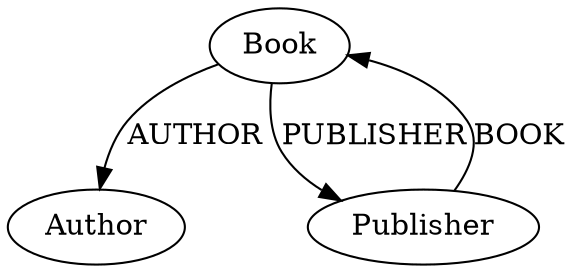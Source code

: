 strict digraph {
    "Book"
    "Book"
    "Author"
    "Book"
    "Author"
    "Publisher"
    "Author"
    "Author"
    "Publisher"
    "Author"
    "Book"
    "Author"
    "Author"
    "Author"
    "Book" -> "Author" [label="AUTHOR"; weight=1]
    "Book" -> "Author" [label="AUTHOR"; weight=1]
    "Book" -> "Publisher" [label="PUBLISHER"; weight=1]
    "Book" -> "Author" [label="AUTHOR"; weight=1]
    "Book" -> "Author" [label="AUTHOR"; weight=1]
    "Book" -> "Publisher" [label="PUBLISHER"; weight=1]
    "Book" -> "Publisher" [label="PUBLISHER"; weight=1]
    "Book" -> "Author" [label="AUTHOR"; weight=1]
    "Book" -> "Author" [label="AUTHOR"; weight=1]
    "Book" -> "Author" [label="AUTHOR"; weight=1]
    "Publisher" -> "Book" [label="BOOK"; weight=1]
    "Publisher" -> "Book" [label="BOOK"; weight=1]
    "Publisher" -> "Book" [label="BOOK"; weight=1]
    "Publisher" -> "Book" [label="BOOK"; weight=1]
    "Book" -> "Publisher" [label="PUBLISHER"; weight=1]
    "Book" -> "Author" [label="AUTHOR"; weight=1]
    "Book" -> "Author" [label="AUTHOR"; weight=1]
}
